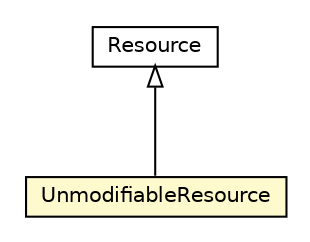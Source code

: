 #!/usr/local/bin/dot
#
# Class diagram 
# Generated by UMLGraph version R5_6-24-gf6e263 (http://www.umlgraph.org/)
#

digraph G {
	edge [fontname="Helvetica",fontsize=10,labelfontname="Helvetica",labelfontsize=10];
	node [fontname="Helvetica",fontsize=10,shape=plaintext];
	nodesep=0.25;
	ranksep=0.5;
	// org.universAAL.middleware.rdf.UnmodifiableResource
	c8387445 [label=<<table title="org.universAAL.middleware.rdf.UnmodifiableResource" border="0" cellborder="1" cellspacing="0" cellpadding="2" port="p" bgcolor="lemonChiffon" href="./UnmodifiableResource.html">
		<tr><td><table border="0" cellspacing="0" cellpadding="1">
<tr><td align="center" balign="center"> UnmodifiableResource </td></tr>
		</table></td></tr>
		</table>>, URL="./UnmodifiableResource.html", fontname="Helvetica", fontcolor="black", fontsize=10.0];
	// org.universAAL.middleware.rdf.Resource
	c8387456 [label=<<table title="org.universAAL.middleware.rdf.Resource" border="0" cellborder="1" cellspacing="0" cellpadding="2" port="p" href="./Resource.html">
		<tr><td><table border="0" cellspacing="0" cellpadding="1">
<tr><td align="center" balign="center"> Resource </td></tr>
		</table></td></tr>
		</table>>, URL="./Resource.html", fontname="Helvetica", fontcolor="black", fontsize=10.0];
	//org.universAAL.middleware.rdf.UnmodifiableResource extends org.universAAL.middleware.rdf.Resource
	c8387456:p -> c8387445:p [dir=back,arrowtail=empty];
}

